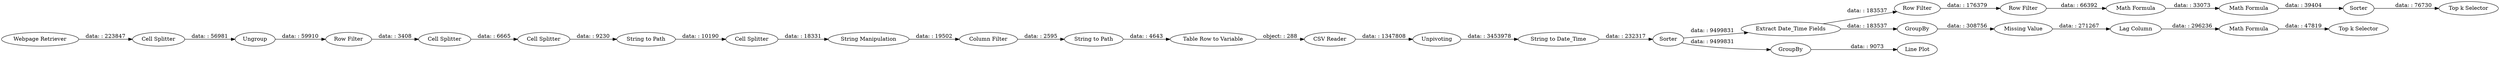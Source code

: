 digraph {
	"2384102570464717950_64" [label="Row Filter"]
	"2384102570464717950_66" [label="Math Formula"]
	"2384102570464717950_60" [label="Missing Value"]
	"2384102570464717950_44" [label="String to Path"]
	"2384102570464717950_67" [label="Math Formula"]
	"2384102570464717950_49" [label="Table Row to Variable"]
	"2384102570464717950_68" [label="Top k Selector"]
	"2384102570464717950_69" [label=Sorter]
	"2384102570464717950_58" [label="Math Formula"]
	"2384102570464717950_63" [label="Top k Selector"]
	"2384102570464717950_48" [label="CSV Reader"]
	"2384102570464717950_1" [label="Webpage Retriever"]
	"2384102570464717950_8" [label="Cell Splitter"]
	"2384102570464717950_55" [label=GroupBy]
	"2384102570464717950_9" [label=Ungroup]
	"2384102570464717950_51" [label=Unpivoting]
	"2384102570464717950_13" [label="Row Filter"]
	"2384102570464717950_36" [label="Cell Splitter"]
	"2384102570464717950_54" [label=Sorter]
	"2384102570464717950_76" [label="String Manipulation"]
	"2384102570464717950_52" [label="String to Date_Time"]
	"2384102570464717950_73" [label="Cell Splitter"]
	"2384102570464717950_65" [label="Row Filter"]
	"2384102570464717950_37" [label="Cell Splitter"]
	"2384102570464717950_53" [label="Extract Date_Time Fields"]
	"2384102570464717950_38" [label="Column Filter"]
	"2384102570464717950_57" [label="Lag Column"]
	"2384102570464717950_71" [label=GroupBy]
	"2384102570464717950_75" [label="String to Path"]
	"2384102570464717950_72" [label="Line Plot"]
	"2384102570464717950_49" -> "2384102570464717950_48" [label="object: : 288"]
	"2384102570464717950_75" -> "2384102570464717950_49" [label="data: : 4643"]
	"2384102570464717950_54" -> "2384102570464717950_71" [label="data: : 9499831"]
	"2384102570464717950_37" -> "2384102570464717950_44" [label="data: : 9230"]
	"2384102570464717950_8" -> "2384102570464717950_9" [label="data: : 56981"]
	"2384102570464717950_71" -> "2384102570464717950_72" [label="data: : 9073"]
	"2384102570464717950_38" -> "2384102570464717950_75" [label="data: : 2595"]
	"2384102570464717950_69" -> "2384102570464717950_68" [label="data: : 76730"]
	"2384102570464717950_1" -> "2384102570464717950_8" [label="data: : 223847"]
	"2384102570464717950_55" -> "2384102570464717950_60" [label="data: : 308756"]
	"2384102570464717950_53" -> "2384102570464717950_55" [label="data: : 183537"]
	"2384102570464717950_67" -> "2384102570464717950_69" [label="data: : 39404"]
	"2384102570464717950_54" -> "2384102570464717950_53" [label="data: : 9499831"]
	"2384102570464717950_44" -> "2384102570464717950_73" [label="data: : 10190"]
	"2384102570464717950_48" -> "2384102570464717950_51" [label="data: : 1347808"]
	"2384102570464717950_76" -> "2384102570464717950_38" [label="data: : 19502"]
	"2384102570464717950_9" -> "2384102570464717950_13" [label="data: : 59910"]
	"2384102570464717950_13" -> "2384102570464717950_36" [label="data: : 3408"]
	"2384102570464717950_51" -> "2384102570464717950_52" [label="data: : 3453978"]
	"2384102570464717950_53" -> "2384102570464717950_64" [label="data: : 183537"]
	"2384102570464717950_36" -> "2384102570464717950_37" [label="data: : 6665"]
	"2384102570464717950_64" -> "2384102570464717950_65" [label="data: : 176379"]
	"2384102570464717950_57" -> "2384102570464717950_58" [label="data: : 296236"]
	"2384102570464717950_52" -> "2384102570464717950_54" [label="data: : 232317"]
	"2384102570464717950_73" -> "2384102570464717950_76" [label="data: : 18331"]
	"2384102570464717950_65" -> "2384102570464717950_66" [label="data: : 66392"]
	"2384102570464717950_58" -> "2384102570464717950_63" [label="data: : 47819"]
	"2384102570464717950_60" -> "2384102570464717950_57" [label="data: : 271267"]
	"2384102570464717950_66" -> "2384102570464717950_67" [label="data: : 33073"]
	rankdir=LR
}
